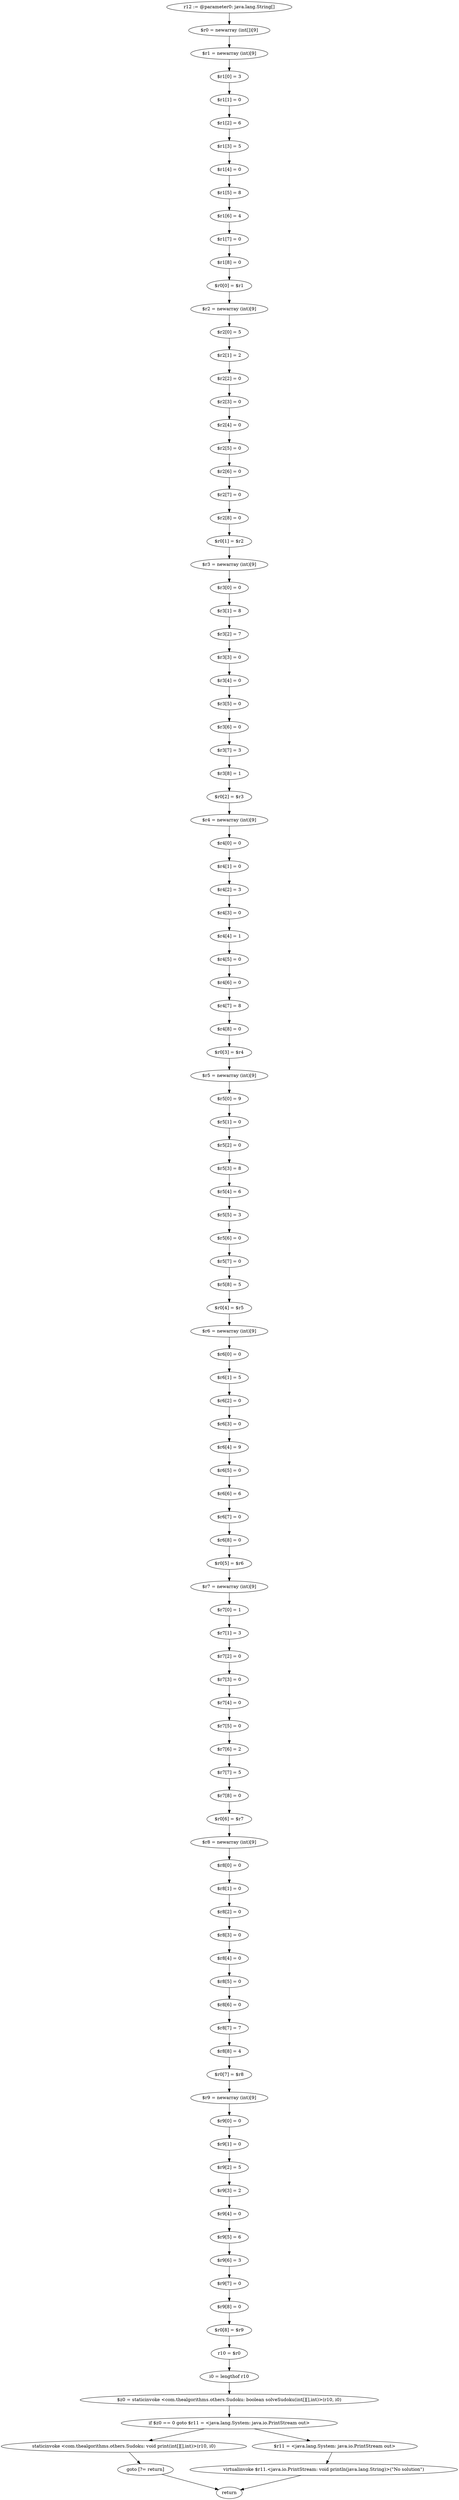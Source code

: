 digraph "unitGraph" {
    "r12 := @parameter0: java.lang.String[]"
    "$r0 = newarray (int[])[9]"
    "$r1 = newarray (int)[9]"
    "$r1[0] = 3"
    "$r1[1] = 0"
    "$r1[2] = 6"
    "$r1[3] = 5"
    "$r1[4] = 0"
    "$r1[5] = 8"
    "$r1[6] = 4"
    "$r1[7] = 0"
    "$r1[8] = 0"
    "$r0[0] = $r1"
    "$r2 = newarray (int)[9]"
    "$r2[0] = 5"
    "$r2[1] = 2"
    "$r2[2] = 0"
    "$r2[3] = 0"
    "$r2[4] = 0"
    "$r2[5] = 0"
    "$r2[6] = 0"
    "$r2[7] = 0"
    "$r2[8] = 0"
    "$r0[1] = $r2"
    "$r3 = newarray (int)[9]"
    "$r3[0] = 0"
    "$r3[1] = 8"
    "$r3[2] = 7"
    "$r3[3] = 0"
    "$r3[4] = 0"
    "$r3[5] = 0"
    "$r3[6] = 0"
    "$r3[7] = 3"
    "$r3[8] = 1"
    "$r0[2] = $r3"
    "$r4 = newarray (int)[9]"
    "$r4[0] = 0"
    "$r4[1] = 0"
    "$r4[2] = 3"
    "$r4[3] = 0"
    "$r4[4] = 1"
    "$r4[5] = 0"
    "$r4[6] = 0"
    "$r4[7] = 8"
    "$r4[8] = 0"
    "$r0[3] = $r4"
    "$r5 = newarray (int)[9]"
    "$r5[0] = 9"
    "$r5[1] = 0"
    "$r5[2] = 0"
    "$r5[3] = 8"
    "$r5[4] = 6"
    "$r5[5] = 3"
    "$r5[6] = 0"
    "$r5[7] = 0"
    "$r5[8] = 5"
    "$r0[4] = $r5"
    "$r6 = newarray (int)[9]"
    "$r6[0] = 0"
    "$r6[1] = 5"
    "$r6[2] = 0"
    "$r6[3] = 0"
    "$r6[4] = 9"
    "$r6[5] = 0"
    "$r6[6] = 6"
    "$r6[7] = 0"
    "$r6[8] = 0"
    "$r0[5] = $r6"
    "$r7 = newarray (int)[9]"
    "$r7[0] = 1"
    "$r7[1] = 3"
    "$r7[2] = 0"
    "$r7[3] = 0"
    "$r7[4] = 0"
    "$r7[5] = 0"
    "$r7[6] = 2"
    "$r7[7] = 5"
    "$r7[8] = 0"
    "$r0[6] = $r7"
    "$r8 = newarray (int)[9]"
    "$r8[0] = 0"
    "$r8[1] = 0"
    "$r8[2] = 0"
    "$r8[3] = 0"
    "$r8[4] = 0"
    "$r8[5] = 0"
    "$r8[6] = 0"
    "$r8[7] = 7"
    "$r8[8] = 4"
    "$r0[7] = $r8"
    "$r9 = newarray (int)[9]"
    "$r9[0] = 0"
    "$r9[1] = 0"
    "$r9[2] = 5"
    "$r9[3] = 2"
    "$r9[4] = 0"
    "$r9[5] = 6"
    "$r9[6] = 3"
    "$r9[7] = 0"
    "$r9[8] = 0"
    "$r0[8] = $r9"
    "r10 = $r0"
    "i0 = lengthof r10"
    "$z0 = staticinvoke <com.thealgorithms.others.Sudoku: boolean solveSudoku(int[][],int)>(r10, i0)"
    "if $z0 == 0 goto $r11 = <java.lang.System: java.io.PrintStream out>"
    "staticinvoke <com.thealgorithms.others.Sudoku: void print(int[][],int)>(r10, i0)"
    "goto [?= return]"
    "$r11 = <java.lang.System: java.io.PrintStream out>"
    "virtualinvoke $r11.<java.io.PrintStream: void println(java.lang.String)>(\"No solution\")"
    "return"
    "r12 := @parameter0: java.lang.String[]"->"$r0 = newarray (int[])[9]";
    "$r0 = newarray (int[])[9]"->"$r1 = newarray (int)[9]";
    "$r1 = newarray (int)[9]"->"$r1[0] = 3";
    "$r1[0] = 3"->"$r1[1] = 0";
    "$r1[1] = 0"->"$r1[2] = 6";
    "$r1[2] = 6"->"$r1[3] = 5";
    "$r1[3] = 5"->"$r1[4] = 0";
    "$r1[4] = 0"->"$r1[5] = 8";
    "$r1[5] = 8"->"$r1[6] = 4";
    "$r1[6] = 4"->"$r1[7] = 0";
    "$r1[7] = 0"->"$r1[8] = 0";
    "$r1[8] = 0"->"$r0[0] = $r1";
    "$r0[0] = $r1"->"$r2 = newarray (int)[9]";
    "$r2 = newarray (int)[9]"->"$r2[0] = 5";
    "$r2[0] = 5"->"$r2[1] = 2";
    "$r2[1] = 2"->"$r2[2] = 0";
    "$r2[2] = 0"->"$r2[3] = 0";
    "$r2[3] = 0"->"$r2[4] = 0";
    "$r2[4] = 0"->"$r2[5] = 0";
    "$r2[5] = 0"->"$r2[6] = 0";
    "$r2[6] = 0"->"$r2[7] = 0";
    "$r2[7] = 0"->"$r2[8] = 0";
    "$r2[8] = 0"->"$r0[1] = $r2";
    "$r0[1] = $r2"->"$r3 = newarray (int)[9]";
    "$r3 = newarray (int)[9]"->"$r3[0] = 0";
    "$r3[0] = 0"->"$r3[1] = 8";
    "$r3[1] = 8"->"$r3[2] = 7";
    "$r3[2] = 7"->"$r3[3] = 0";
    "$r3[3] = 0"->"$r3[4] = 0";
    "$r3[4] = 0"->"$r3[5] = 0";
    "$r3[5] = 0"->"$r3[6] = 0";
    "$r3[6] = 0"->"$r3[7] = 3";
    "$r3[7] = 3"->"$r3[8] = 1";
    "$r3[8] = 1"->"$r0[2] = $r3";
    "$r0[2] = $r3"->"$r4 = newarray (int)[9]";
    "$r4 = newarray (int)[9]"->"$r4[0] = 0";
    "$r4[0] = 0"->"$r4[1] = 0";
    "$r4[1] = 0"->"$r4[2] = 3";
    "$r4[2] = 3"->"$r4[3] = 0";
    "$r4[3] = 0"->"$r4[4] = 1";
    "$r4[4] = 1"->"$r4[5] = 0";
    "$r4[5] = 0"->"$r4[6] = 0";
    "$r4[6] = 0"->"$r4[7] = 8";
    "$r4[7] = 8"->"$r4[8] = 0";
    "$r4[8] = 0"->"$r0[3] = $r4";
    "$r0[3] = $r4"->"$r5 = newarray (int)[9]";
    "$r5 = newarray (int)[9]"->"$r5[0] = 9";
    "$r5[0] = 9"->"$r5[1] = 0";
    "$r5[1] = 0"->"$r5[2] = 0";
    "$r5[2] = 0"->"$r5[3] = 8";
    "$r5[3] = 8"->"$r5[4] = 6";
    "$r5[4] = 6"->"$r5[5] = 3";
    "$r5[5] = 3"->"$r5[6] = 0";
    "$r5[6] = 0"->"$r5[7] = 0";
    "$r5[7] = 0"->"$r5[8] = 5";
    "$r5[8] = 5"->"$r0[4] = $r5";
    "$r0[4] = $r5"->"$r6 = newarray (int)[9]";
    "$r6 = newarray (int)[9]"->"$r6[0] = 0";
    "$r6[0] = 0"->"$r6[1] = 5";
    "$r6[1] = 5"->"$r6[2] = 0";
    "$r6[2] = 0"->"$r6[3] = 0";
    "$r6[3] = 0"->"$r6[4] = 9";
    "$r6[4] = 9"->"$r6[5] = 0";
    "$r6[5] = 0"->"$r6[6] = 6";
    "$r6[6] = 6"->"$r6[7] = 0";
    "$r6[7] = 0"->"$r6[8] = 0";
    "$r6[8] = 0"->"$r0[5] = $r6";
    "$r0[5] = $r6"->"$r7 = newarray (int)[9]";
    "$r7 = newarray (int)[9]"->"$r7[0] = 1";
    "$r7[0] = 1"->"$r7[1] = 3";
    "$r7[1] = 3"->"$r7[2] = 0";
    "$r7[2] = 0"->"$r7[3] = 0";
    "$r7[3] = 0"->"$r7[4] = 0";
    "$r7[4] = 0"->"$r7[5] = 0";
    "$r7[5] = 0"->"$r7[6] = 2";
    "$r7[6] = 2"->"$r7[7] = 5";
    "$r7[7] = 5"->"$r7[8] = 0";
    "$r7[8] = 0"->"$r0[6] = $r7";
    "$r0[6] = $r7"->"$r8 = newarray (int)[9]";
    "$r8 = newarray (int)[9]"->"$r8[0] = 0";
    "$r8[0] = 0"->"$r8[1] = 0";
    "$r8[1] = 0"->"$r8[2] = 0";
    "$r8[2] = 0"->"$r8[3] = 0";
    "$r8[3] = 0"->"$r8[4] = 0";
    "$r8[4] = 0"->"$r8[5] = 0";
    "$r8[5] = 0"->"$r8[6] = 0";
    "$r8[6] = 0"->"$r8[7] = 7";
    "$r8[7] = 7"->"$r8[8] = 4";
    "$r8[8] = 4"->"$r0[7] = $r8";
    "$r0[7] = $r8"->"$r9 = newarray (int)[9]";
    "$r9 = newarray (int)[9]"->"$r9[0] = 0";
    "$r9[0] = 0"->"$r9[1] = 0";
    "$r9[1] = 0"->"$r9[2] = 5";
    "$r9[2] = 5"->"$r9[3] = 2";
    "$r9[3] = 2"->"$r9[4] = 0";
    "$r9[4] = 0"->"$r9[5] = 6";
    "$r9[5] = 6"->"$r9[6] = 3";
    "$r9[6] = 3"->"$r9[7] = 0";
    "$r9[7] = 0"->"$r9[8] = 0";
    "$r9[8] = 0"->"$r0[8] = $r9";
    "$r0[8] = $r9"->"r10 = $r0";
    "r10 = $r0"->"i0 = lengthof r10";
    "i0 = lengthof r10"->"$z0 = staticinvoke <com.thealgorithms.others.Sudoku: boolean solveSudoku(int[][],int)>(r10, i0)";
    "$z0 = staticinvoke <com.thealgorithms.others.Sudoku: boolean solveSudoku(int[][],int)>(r10, i0)"->"if $z0 == 0 goto $r11 = <java.lang.System: java.io.PrintStream out>";
    "if $z0 == 0 goto $r11 = <java.lang.System: java.io.PrintStream out>"->"staticinvoke <com.thealgorithms.others.Sudoku: void print(int[][],int)>(r10, i0)";
    "if $z0 == 0 goto $r11 = <java.lang.System: java.io.PrintStream out>"->"$r11 = <java.lang.System: java.io.PrintStream out>";
    "staticinvoke <com.thealgorithms.others.Sudoku: void print(int[][],int)>(r10, i0)"->"goto [?= return]";
    "goto [?= return]"->"return";
    "$r11 = <java.lang.System: java.io.PrintStream out>"->"virtualinvoke $r11.<java.io.PrintStream: void println(java.lang.String)>(\"No solution\")";
    "virtualinvoke $r11.<java.io.PrintStream: void println(java.lang.String)>(\"No solution\")"->"return";
}
